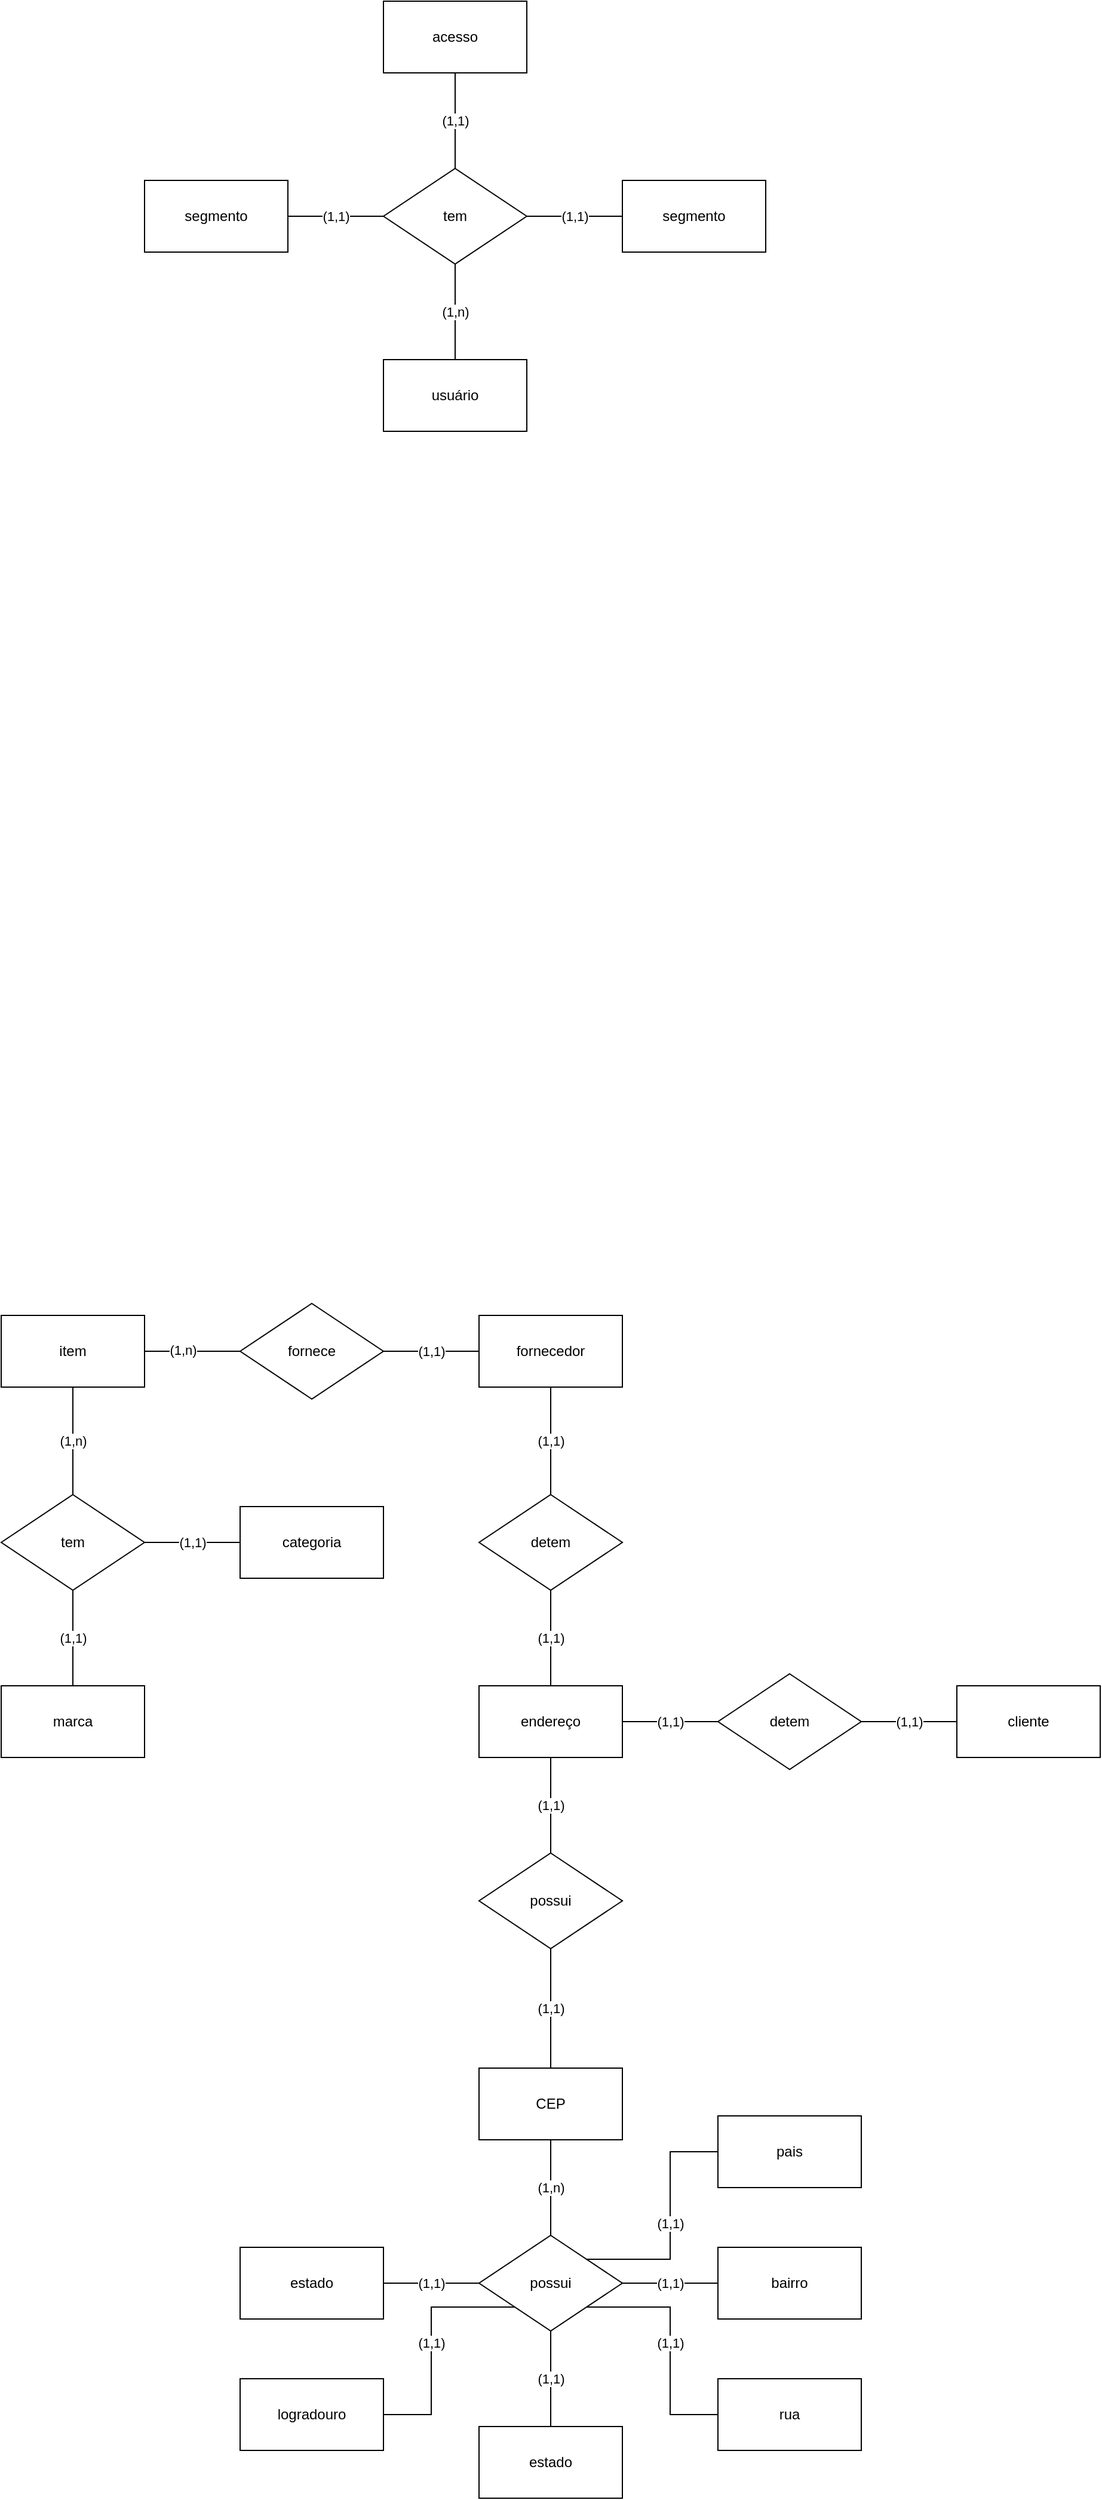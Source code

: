 <?xml version="1.0" encoding="UTF-8"?>
<mxfile version="21.3.4" type="device"><diagram id="C5RBs43oDa-KdzZeNtuy" name="Page-1"><mxGraphModel dx="1718" dy="1616" grid="1" gridSize="10" guides="1" tooltips="1" connect="1" arrows="1" fold="1" page="1" pageScale="1" pageWidth="827" pageHeight="1169" math="0" shadow="0"><root><mxCell id="WIyWlLk6GJQsqaUBKTNV-0"/><mxCell id="WIyWlLk6GJQsqaUBKTNV-1" parent="WIyWlLk6GJQsqaUBKTNV-0"/><mxCell id="j5itB0xjk8at9pC_9qcd-0" value="usuário" style="rounded=0;whiteSpace=wrap;html=1;" parent="WIyWlLk6GJQsqaUBKTNV-1" vertex="1"><mxGeometry x="240" y="-110" width="120" height="60" as="geometry"/></mxCell><mxCell id="j5itB0xjk8at9pC_9qcd-1" value="segmento" style="rounded=0;whiteSpace=wrap;html=1;" parent="WIyWlLk6GJQsqaUBKTNV-1" vertex="1"><mxGeometry x="440" y="-260" width="120" height="60" as="geometry"/></mxCell><mxCell id="j5itB0xjk8at9pC_9qcd-2" value="segmento" style="rounded=0;whiteSpace=wrap;html=1;" parent="WIyWlLk6GJQsqaUBKTNV-1" vertex="1"><mxGeometry x="40" y="-260" width="120" height="60" as="geometry"/></mxCell><mxCell id="j5itB0xjk8at9pC_9qcd-3" value="acesso" style="rounded=0;whiteSpace=wrap;html=1;" parent="WIyWlLk6GJQsqaUBKTNV-1" vertex="1"><mxGeometry x="240" y="-410" width="120" height="60" as="geometry"/></mxCell><mxCell id="j5itB0xjk8at9pC_9qcd-6" value="(1,1)" style="edgeStyle=orthogonalEdgeStyle;rounded=0;orthogonalLoop=1;jettySize=auto;html=1;endArrow=none;endFill=0;spacing=2;fontSize=11;verticalAlign=middle;fontFamily=Helvetica;" parent="WIyWlLk6GJQsqaUBKTNV-1" source="j5itB0xjk8at9pC_9qcd-5" target="j5itB0xjk8at9pC_9qcd-3" edge="1"><mxGeometry relative="1" as="geometry"><Array as="points"><mxPoint x="300" y="-310"/><mxPoint x="300" y="-310"/></Array></mxGeometry></mxCell><mxCell id="j5itB0xjk8at9pC_9qcd-7" value="(1,n)" style="edgeStyle=orthogonalEdgeStyle;rounded=0;orthogonalLoop=1;jettySize=auto;html=1;endArrow=none;endFill=0;" parent="WIyWlLk6GJQsqaUBKTNV-1" source="j5itB0xjk8at9pC_9qcd-5" target="j5itB0xjk8at9pC_9qcd-0" edge="1"><mxGeometry relative="1" as="geometry"/></mxCell><mxCell id="j5itB0xjk8at9pC_9qcd-8" value="(1,1)" style="edgeStyle=orthogonalEdgeStyle;rounded=0;orthogonalLoop=1;jettySize=auto;html=1;endArrow=none;endFill=0;" parent="WIyWlLk6GJQsqaUBKTNV-1" source="j5itB0xjk8at9pC_9qcd-5" target="j5itB0xjk8at9pC_9qcd-1" edge="1"><mxGeometry relative="1" as="geometry"/></mxCell><mxCell id="j5itB0xjk8at9pC_9qcd-9" value="(1,1)" style="edgeStyle=orthogonalEdgeStyle;rounded=0;orthogonalLoop=1;jettySize=auto;html=1;endArrow=none;endFill=0;align=center;" parent="WIyWlLk6GJQsqaUBKTNV-1" source="j5itB0xjk8at9pC_9qcd-5" target="j5itB0xjk8at9pC_9qcd-2" edge="1"><mxGeometry relative="1" as="geometry"/></mxCell><mxCell id="j5itB0xjk8at9pC_9qcd-5" value="tem" style="rhombus;whiteSpace=wrap;html=1;" parent="WIyWlLk6GJQsqaUBKTNV-1" vertex="1"><mxGeometry x="240" y="-270" width="120" height="80" as="geometry"/></mxCell><mxCell id="j5itB0xjk8at9pC_9qcd-39" value="(1,1)" style="edgeStyle=orthogonalEdgeStyle;rounded=0;orthogonalLoop=1;jettySize=auto;html=1;endArrow=none;endFill=0;" parent="WIyWlLk6GJQsqaUBKTNV-1" source="j5itB0xjk8at9pC_9qcd-12" target="j5itB0xjk8at9pC_9qcd-37" edge="1"><mxGeometry relative="1" as="geometry"/></mxCell><mxCell id="j5itB0xjk8at9pC_9qcd-12" value="CEP" style="rounded=0;whiteSpace=wrap;html=1;" parent="WIyWlLk6GJQsqaUBKTNV-1" vertex="1"><mxGeometry x="320" y="1320" width="120" height="60" as="geometry"/></mxCell><mxCell id="j5itB0xjk8at9pC_9qcd-13" value="bairro" style="rounded=0;whiteSpace=wrap;html=1;" parent="WIyWlLk6GJQsqaUBKTNV-1" vertex="1"><mxGeometry x="520" y="1470" width="120" height="60" as="geometry"/></mxCell><mxCell id="j5itB0xjk8at9pC_9qcd-23" value="(1,1)" style="edgeStyle=orthogonalEdgeStyle;rounded=0;orthogonalLoop=1;jettySize=auto;html=1;entryX=0;entryY=0.5;entryDx=0;entryDy=0;endArrow=none;endFill=0;" parent="WIyWlLk6GJQsqaUBKTNV-1" source="j5itB0xjk8at9pC_9qcd-15" target="j5itB0xjk8at9pC_9qcd-13" edge="1"><mxGeometry relative="1" as="geometry"/></mxCell><mxCell id="j5itB0xjk8at9pC_9qcd-24" value="&lt;span style=&quot;border-color: var(--border-color); color: rgb(0, 0, 0); font-family: Helvetica; font-size: 11px; font-style: normal; font-variant-ligatures: normal; font-variant-caps: normal; font-weight: 400; letter-spacing: normal; orphans: 2; text-align: center; text-indent: 0px; text-transform: none; widows: 2; word-spacing: 0px; -webkit-text-stroke-width: 0px; background-color: rgb(255, 255, 255); text-decoration-thickness: initial; text-decoration-style: initial; text-decoration-color: initial; float: none; display: inline !important;&quot;&gt;(1,n)&lt;/span&gt;" style="edgeStyle=orthogonalEdgeStyle;rounded=0;orthogonalLoop=1;jettySize=auto;html=1;endArrow=none;endFill=0;" parent="WIyWlLk6GJQsqaUBKTNV-1" source="j5itB0xjk8at9pC_9qcd-15" target="j5itB0xjk8at9pC_9qcd-12" edge="1"><mxGeometry relative="1" as="geometry"/></mxCell><mxCell id="j5itB0xjk8at9pC_9qcd-26" value="(1,1)" style="edgeStyle=orthogonalEdgeStyle;rounded=0;orthogonalLoop=1;jettySize=auto;html=1;endArrow=none;endFill=0;" parent="WIyWlLk6GJQsqaUBKTNV-1" source="j5itB0xjk8at9pC_9qcd-15" target="j5itB0xjk8at9pC_9qcd-22" edge="1"><mxGeometry relative="1" as="geometry"/></mxCell><mxCell id="j5itB0xjk8at9pC_9qcd-27" value="(1,1)" style="edgeStyle=orthogonalEdgeStyle;rounded=0;orthogonalLoop=1;jettySize=auto;html=1;endArrow=none;endFill=0;" parent="WIyWlLk6GJQsqaUBKTNV-1" source="j5itB0xjk8at9pC_9qcd-15" target="j5itB0xjk8at9pC_9qcd-17" edge="1"><mxGeometry relative="1" as="geometry"/></mxCell><mxCell id="j5itB0xjk8at9pC_9qcd-28" value="(1,1)" style="edgeStyle=orthogonalEdgeStyle;rounded=0;orthogonalLoop=1;jettySize=auto;html=1;entryX=0;entryY=0.5;entryDx=0;entryDy=0;exitX=1;exitY=1;exitDx=0;exitDy=0;endArrow=none;endFill=0;" parent="WIyWlLk6GJQsqaUBKTNV-1" source="j5itB0xjk8at9pC_9qcd-15" target="j5itB0xjk8at9pC_9qcd-16" edge="1"><mxGeometry relative="1" as="geometry"/></mxCell><mxCell id="j5itB0xjk8at9pC_9qcd-29" value="(1,1)" style="edgeStyle=orthogonalEdgeStyle;rounded=0;orthogonalLoop=1;jettySize=auto;html=1;entryX=1;entryY=0.5;entryDx=0;entryDy=0;exitX=0;exitY=1;exitDx=0;exitDy=0;endArrow=none;endFill=0;" parent="WIyWlLk6GJQsqaUBKTNV-1" source="j5itB0xjk8at9pC_9qcd-15" target="j5itB0xjk8at9pC_9qcd-19" edge="1"><mxGeometry relative="1" as="geometry"/></mxCell><mxCell id="j5itB0xjk8at9pC_9qcd-30" value="&lt;span style=&quot;color: rgb(0, 0, 0); font-family: Helvetica; font-size: 11px; font-style: normal; font-variant-ligatures: normal; font-variant-caps: normal; font-weight: 400; letter-spacing: normal; orphans: 2; text-align: center; text-indent: 0px; text-transform: none; widows: 2; word-spacing: 0px; -webkit-text-stroke-width: 0px; background-color: rgb(255, 255, 255); text-decoration-thickness: initial; text-decoration-style: initial; text-decoration-color: initial; float: none; display: inline !important;&quot;&gt;(1,1)&lt;/span&gt;" style="edgeStyle=orthogonalEdgeStyle;rounded=0;orthogonalLoop=1;jettySize=auto;html=1;entryX=0;entryY=0.5;entryDx=0;entryDy=0;exitX=1;exitY=0;exitDx=0;exitDy=0;endArrow=none;endFill=0;" parent="WIyWlLk6GJQsqaUBKTNV-1" source="j5itB0xjk8at9pC_9qcd-15" target="j5itB0xjk8at9pC_9qcd-21" edge="1"><mxGeometry relative="1" as="geometry"><mxPoint as="offset"/></mxGeometry></mxCell><mxCell id="j5itB0xjk8at9pC_9qcd-15" value="possui" style="rhombus;whiteSpace=wrap;html=1;" parent="WIyWlLk6GJQsqaUBKTNV-1" vertex="1"><mxGeometry x="320" y="1460" width="120" height="80" as="geometry"/></mxCell><mxCell id="j5itB0xjk8at9pC_9qcd-16" value="rua" style="rounded=0;whiteSpace=wrap;html=1;" parent="WIyWlLk6GJQsqaUBKTNV-1" vertex="1"><mxGeometry x="520" y="1580" width="120" height="60" as="geometry"/></mxCell><mxCell id="j5itB0xjk8at9pC_9qcd-17" value="estado" style="rounded=0;whiteSpace=wrap;html=1;" parent="WIyWlLk6GJQsqaUBKTNV-1" vertex="1"><mxGeometry x="320" y="1620" width="120" height="60" as="geometry"/></mxCell><mxCell id="j5itB0xjk8at9pC_9qcd-19" value="logradouro" style="rounded=0;whiteSpace=wrap;html=1;" parent="WIyWlLk6GJQsqaUBKTNV-1" vertex="1"><mxGeometry x="120" y="1580" width="120" height="60" as="geometry"/></mxCell><mxCell id="j5itB0xjk8at9pC_9qcd-21" value="pais" style="rounded=0;whiteSpace=wrap;html=1;" parent="WIyWlLk6GJQsqaUBKTNV-1" vertex="1"><mxGeometry x="520" y="1360" width="120" height="60" as="geometry"/></mxCell><mxCell id="j5itB0xjk8at9pC_9qcd-22" value="estado" style="rounded=0;whiteSpace=wrap;html=1;" parent="WIyWlLk6GJQsqaUBKTNV-1" vertex="1"><mxGeometry x="120" y="1470" width="120" height="60" as="geometry"/></mxCell><mxCell id="j5itB0xjk8at9pC_9qcd-38" value="(1,1)" style="edgeStyle=orthogonalEdgeStyle;rounded=0;orthogonalLoop=1;jettySize=auto;html=1;endArrow=none;endFill=0;" parent="WIyWlLk6GJQsqaUBKTNV-1" source="j5itB0xjk8at9pC_9qcd-33" target="j5itB0xjk8at9pC_9qcd-37" edge="1"><mxGeometry relative="1" as="geometry"/></mxCell><mxCell id="NhkQY7Hnldyol_-pHPUb-5" value="(1,1)" style="edgeStyle=orthogonalEdgeStyle;rounded=0;orthogonalLoop=1;jettySize=auto;html=1;endArrow=none;endFill=0;" edge="1" parent="WIyWlLk6GJQsqaUBKTNV-1" source="j5itB0xjk8at9pC_9qcd-33" target="NhkQY7Hnldyol_-pHPUb-3"><mxGeometry relative="1" as="geometry"/></mxCell><mxCell id="j5itB0xjk8at9pC_9qcd-33" value="endereço" style="rounded=0;whiteSpace=wrap;html=1;" parent="WIyWlLk6GJQsqaUBKTNV-1" vertex="1"><mxGeometry x="320" y="1000" width="120" height="60" as="geometry"/></mxCell><mxCell id="j5itB0xjk8at9pC_9qcd-37" value="possui" style="rhombus;whiteSpace=wrap;html=1;" parent="WIyWlLk6GJQsqaUBKTNV-1" vertex="1"><mxGeometry x="320" y="1140" width="120" height="80" as="geometry"/></mxCell><mxCell id="j5itB0xjk8at9pC_9qcd-41" value="(1,1)" style="edgeStyle=orthogonalEdgeStyle;rounded=0;orthogonalLoop=1;jettySize=auto;html=1;endArrow=none;endFill=0;" parent="WIyWlLk6GJQsqaUBKTNV-1" source="j5itB0xjk8at9pC_9qcd-40" target="j5itB0xjk8at9pC_9qcd-33" edge="1"><mxGeometry relative="1" as="geometry"/></mxCell><mxCell id="NhkQY7Hnldyol_-pHPUb-1" value="(1,1)" style="edgeStyle=orthogonalEdgeStyle;rounded=0;orthogonalLoop=1;jettySize=auto;html=1;endArrow=none;endFill=0;" edge="1" parent="WIyWlLk6GJQsqaUBKTNV-1" source="j5itB0xjk8at9pC_9qcd-40" target="NhkQY7Hnldyol_-pHPUb-0"><mxGeometry relative="1" as="geometry"/></mxCell><mxCell id="j5itB0xjk8at9pC_9qcd-40" value="detem" style="rhombus;whiteSpace=wrap;html=1;" parent="WIyWlLk6GJQsqaUBKTNV-1" vertex="1"><mxGeometry x="520" y="990" width="120" height="80" as="geometry"/></mxCell><mxCell id="NhkQY7Hnldyol_-pHPUb-0" value="cliente" style="rounded=0;whiteSpace=wrap;html=1;" vertex="1" parent="WIyWlLk6GJQsqaUBKTNV-1"><mxGeometry x="720" y="1000" width="120" height="60" as="geometry"/></mxCell><mxCell id="NhkQY7Hnldyol_-pHPUb-4" value="(1,1)" style="edgeStyle=orthogonalEdgeStyle;rounded=0;orthogonalLoop=1;jettySize=auto;html=1;endArrow=none;endFill=0;" edge="1" parent="WIyWlLk6GJQsqaUBKTNV-1" source="NhkQY7Hnldyol_-pHPUb-2" target="NhkQY7Hnldyol_-pHPUb-3"><mxGeometry relative="1" as="geometry"/></mxCell><mxCell id="NhkQY7Hnldyol_-pHPUb-10" value="&lt;span style=&quot;color: rgb(0, 0, 0); font-family: Helvetica; font-size: 11px; font-style: normal; font-variant-ligatures: normal; font-variant-caps: normal; font-weight: 400; letter-spacing: normal; orphans: 2; text-align: center; text-indent: 0px; text-transform: none; widows: 2; word-spacing: 0px; -webkit-text-stroke-width: 0px; background-color: rgb(255, 255, 255); text-decoration-thickness: initial; text-decoration-style: initial; text-decoration-color: initial; float: none; display: inline !important;&quot;&gt;(1,1)&lt;/span&gt;" style="edgeStyle=orthogonalEdgeStyle;rounded=0;orthogonalLoop=1;jettySize=auto;html=1;endArrow=none;endFill=0;" edge="1" parent="WIyWlLk6GJQsqaUBKTNV-1"><mxGeometry relative="1" as="geometry"><mxPoint x="320" y="720" as="sourcePoint"/><mxPoint x="240" y="720" as="targetPoint"/></mxGeometry></mxCell><mxCell id="NhkQY7Hnldyol_-pHPUb-2" value="fornecedor" style="rounded=0;whiteSpace=wrap;html=1;" vertex="1" parent="WIyWlLk6GJQsqaUBKTNV-1"><mxGeometry x="320" y="690" width="120" height="60" as="geometry"/></mxCell><mxCell id="NhkQY7Hnldyol_-pHPUb-3" value="detem" style="rhombus;whiteSpace=wrap;html=1;" vertex="1" parent="WIyWlLk6GJQsqaUBKTNV-1"><mxGeometry x="320" y="840" width="120" height="80" as="geometry"/></mxCell><mxCell id="NhkQY7Hnldyol_-pHPUb-8" style="edgeStyle=orthogonalEdgeStyle;rounded=0;orthogonalLoop=1;jettySize=auto;html=1;entryX=0;entryY=0.5;entryDx=0;entryDy=0;endArrow=none;endFill=0;" edge="1" parent="WIyWlLk6GJQsqaUBKTNV-1" source="NhkQY7Hnldyol_-pHPUb-6" target="NhkQY7Hnldyol_-pHPUb-7"><mxGeometry relative="1" as="geometry"/></mxCell><mxCell id="NhkQY7Hnldyol_-pHPUb-11" value="(1,n)" style="edgeLabel;html=1;align=center;verticalAlign=middle;resizable=0;points=[];" vertex="1" connectable="0" parent="NhkQY7Hnldyol_-pHPUb-8"><mxGeometry x="-0.208" y="1" relative="1" as="geometry"><mxPoint as="offset"/></mxGeometry></mxCell><mxCell id="NhkQY7Hnldyol_-pHPUb-6" value="item" style="rounded=0;whiteSpace=wrap;html=1;" vertex="1" parent="WIyWlLk6GJQsqaUBKTNV-1"><mxGeometry x="-80" y="690" width="120" height="60" as="geometry"/></mxCell><mxCell id="NhkQY7Hnldyol_-pHPUb-7" value="fornece" style="rhombus;whiteSpace=wrap;html=1;" vertex="1" parent="WIyWlLk6GJQsqaUBKTNV-1"><mxGeometry x="120" y="680" width="120" height="80" as="geometry"/></mxCell><mxCell id="NhkQY7Hnldyol_-pHPUb-14" value="&lt;span style=&quot;color: rgb(0, 0, 0); font-family: Helvetica; font-size: 11px; font-style: normal; font-variant-ligatures: normal; font-variant-caps: normal; font-weight: 400; letter-spacing: normal; orphans: 2; text-align: center; text-indent: 0px; text-transform: none; widows: 2; word-spacing: 0px; -webkit-text-stroke-width: 0px; background-color: rgb(255, 255, 255); text-decoration-thickness: initial; text-decoration-style: initial; text-decoration-color: initial; float: none; display: inline !important;&quot;&gt;(1,1)&lt;/span&gt;" style="edgeStyle=orthogonalEdgeStyle;rounded=0;orthogonalLoop=1;jettySize=auto;html=1;endArrow=none;endFill=0;" edge="1" parent="WIyWlLk6GJQsqaUBKTNV-1" source="NhkQY7Hnldyol_-pHPUb-12" target="NhkQY7Hnldyol_-pHPUb-13"><mxGeometry relative="1" as="geometry"/></mxCell><mxCell id="NhkQY7Hnldyol_-pHPUb-16" value="(1,1)" style="edgeStyle=orthogonalEdgeStyle;rounded=0;orthogonalLoop=1;jettySize=auto;html=1;endArrow=none;endFill=0;" edge="1" parent="WIyWlLk6GJQsqaUBKTNV-1" source="NhkQY7Hnldyol_-pHPUb-12" target="NhkQY7Hnldyol_-pHPUb-15"><mxGeometry relative="1" as="geometry"/></mxCell><mxCell id="NhkQY7Hnldyol_-pHPUb-18" value="(1,n)" style="edgeStyle=orthogonalEdgeStyle;rounded=0;orthogonalLoop=1;jettySize=auto;html=1;endArrow=none;endFill=0;" edge="1" parent="WIyWlLk6GJQsqaUBKTNV-1" source="NhkQY7Hnldyol_-pHPUb-12" target="NhkQY7Hnldyol_-pHPUb-6"><mxGeometry relative="1" as="geometry"/></mxCell><mxCell id="NhkQY7Hnldyol_-pHPUb-12" value="tem" style="rhombus;whiteSpace=wrap;html=1;" vertex="1" parent="WIyWlLk6GJQsqaUBKTNV-1"><mxGeometry x="-80" y="840" width="120" height="80" as="geometry"/></mxCell><mxCell id="NhkQY7Hnldyol_-pHPUb-13" value="categoria" style="rounded=0;whiteSpace=wrap;html=1;" vertex="1" parent="WIyWlLk6GJQsqaUBKTNV-1"><mxGeometry x="120" y="850" width="120" height="60" as="geometry"/></mxCell><mxCell id="NhkQY7Hnldyol_-pHPUb-15" value="marca" style="rounded=0;whiteSpace=wrap;html=1;" vertex="1" parent="WIyWlLk6GJQsqaUBKTNV-1"><mxGeometry x="-80" y="1000" width="120" height="60" as="geometry"/></mxCell></root></mxGraphModel></diagram></mxfile>
